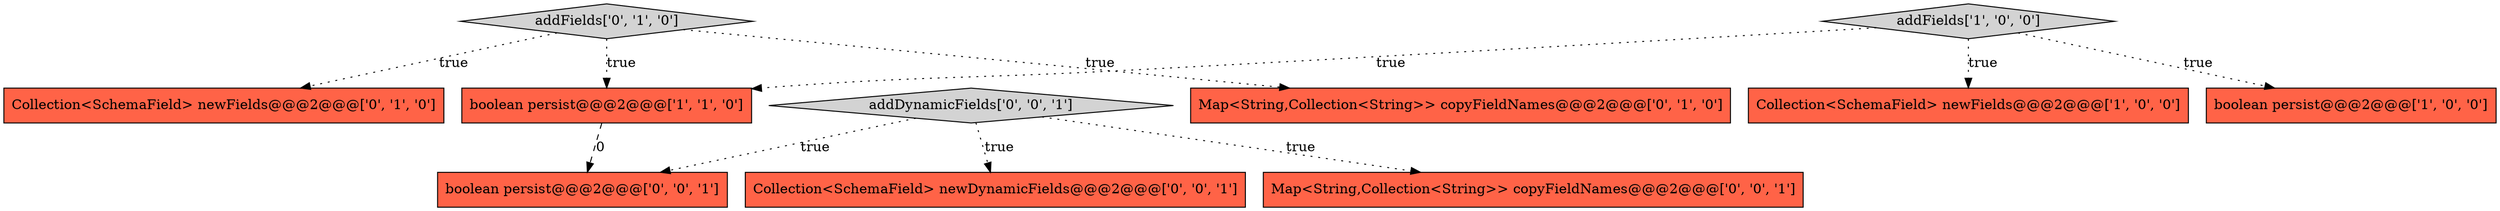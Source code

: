 digraph {
8 [style = filled, label = "Collection<SchemaField> newDynamicFields@@@2@@@['0', '0', '1']", fillcolor = tomato, shape = box image = "AAA0AAABBB3BBB"];
9 [style = filled, label = "Map<String,Collection<String>> copyFieldNames@@@2@@@['0', '0', '1']", fillcolor = tomato, shape = box image = "AAA0AAABBB3BBB"];
5 [style = filled, label = "Map<String,Collection<String>> copyFieldNames@@@2@@@['0', '1', '0']", fillcolor = tomato, shape = box image = "AAA0AAABBB2BBB"];
0 [style = filled, label = "Collection<SchemaField> newFields@@@2@@@['1', '0', '0']", fillcolor = tomato, shape = box image = "AAA0AAABBB1BBB"];
6 [style = filled, label = "addFields['0', '1', '0']", fillcolor = lightgray, shape = diamond image = "AAA0AAABBB2BBB"];
7 [style = filled, label = "addDynamicFields['0', '0', '1']", fillcolor = lightgray, shape = diamond image = "AAA0AAABBB3BBB"];
2 [style = filled, label = "addFields['1', '0', '0']", fillcolor = lightgray, shape = diamond image = "AAA0AAABBB1BBB"];
10 [style = filled, label = "boolean persist@@@2@@@['0', '0', '1']", fillcolor = tomato, shape = box image = "AAA0AAABBB3BBB"];
1 [style = filled, label = "boolean persist@@@2@@@['1', '0', '0']", fillcolor = tomato, shape = box image = "AAA0AAABBB1BBB"];
3 [style = filled, label = "boolean persist@@@2@@@['1', '1', '0']", fillcolor = tomato, shape = box image = "AAA0AAABBB1BBB"];
4 [style = filled, label = "Collection<SchemaField> newFields@@@2@@@['0', '1', '0']", fillcolor = tomato, shape = box image = "AAA0AAABBB2BBB"];
2->1 [style = dotted, label="true"];
6->5 [style = dotted, label="true"];
6->4 [style = dotted, label="true"];
2->0 [style = dotted, label="true"];
2->3 [style = dotted, label="true"];
3->10 [style = dashed, label="0"];
7->9 [style = dotted, label="true"];
6->3 [style = dotted, label="true"];
7->8 [style = dotted, label="true"];
7->10 [style = dotted, label="true"];
}
